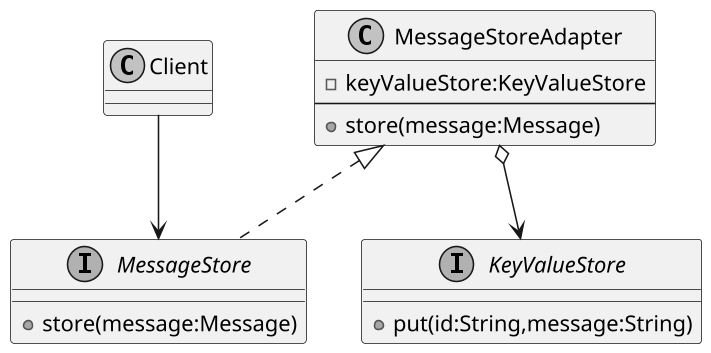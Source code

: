 @startuml

skinparam monochrome true
skinparam defaultFontName Droid Sans
skinparam dpi 150

interface MessageStore {
    + store(message:Message)
}

class MessageStoreAdapter {
    - keyValueStore:KeyValueStore
    ---
    + store(message:Message)
}

MessageStoreAdapter <|.. MessageStore

interface KeyValueStore {
    + put(id:String,message:String)
}

MessageStoreAdapter o--> KeyValueStore

class Client {
}

Client --> MessageStore

@enduml
